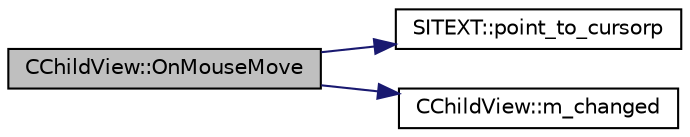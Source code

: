digraph "CChildView::OnMouseMove"
{
  edge [fontname="Helvetica",fontsize="10",labelfontname="Helvetica",labelfontsize="10"];
  node [fontname="Helvetica",fontsize="10",shape=record];
  rankdir="LR";
  Node56 [label="CChildView::OnMouseMove",height=0.2,width=0.4,color="black", fillcolor="grey75", style="filled", fontcolor="black"];
  Node56 -> Node57 [color="midnightblue",fontsize="10",style="solid",fontname="Helvetica"];
  Node57 [label="SITEXT::point_to_cursorp",height=0.2,width=0.4,color="black", fillcolor="white", style="filled",URL="$class_s_i_t_e_x_t.html#a7855275742bfdd1634cdadaae7199c14",tooltip="several get_* method "];
  Node56 -> Node58 [color="midnightblue",fontsize="10",style="solid",fontname="Helvetica"];
  Node58 [label="CChildView::m_changed",height=0.2,width=0.4,color="black", fillcolor="white", style="filled",URL="$class_c_child_view.html#acff91e8fc8cc40cd1ebe1d24a6be4945",tooltip="当文本内容根据用户的操作有变化的时候调用  操作如下 "];
}
